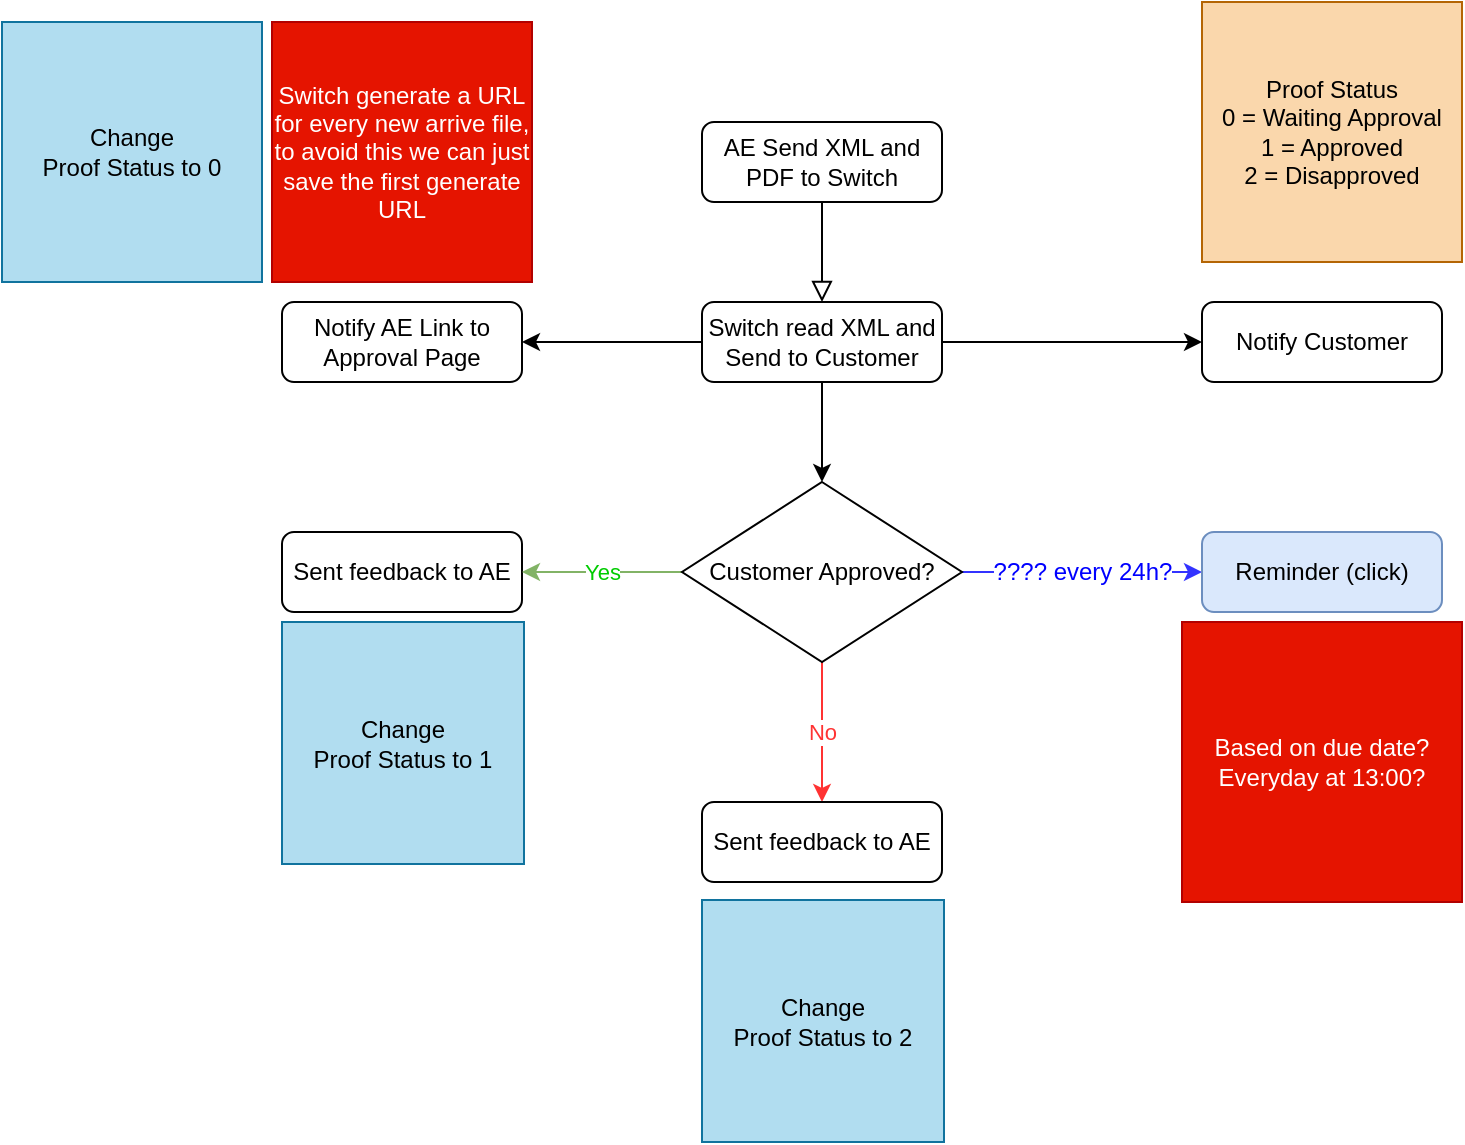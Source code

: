 <mxfile version="12.7.0" type="github" pages="2"><diagram id="C5RBs43oDa-KdzZeNtuy" name="Main"><mxGraphModel dx="1186" dy="692" grid="1" gridSize="10" guides="1" tooltips="1" connect="1" arrows="1" fold="1" page="1" pageScale="1" pageWidth="827" pageHeight="1169" math="0" shadow="0"><root><mxCell id="WIyWlLk6GJQsqaUBKTNV-0"/><mxCell id="WIyWlLk6GJQsqaUBKTNV-1" parent="WIyWlLk6GJQsqaUBKTNV-0"/><mxCell id="WIyWlLk6GJQsqaUBKTNV-2" value="" style="rounded=0;html=1;jettySize=auto;orthogonalLoop=1;fontSize=11;endArrow=block;endFill=0;endSize=8;strokeWidth=1;shadow=0;labelBackgroundColor=none;edgeStyle=orthogonalEdgeStyle;" parent="WIyWlLk6GJQsqaUBKTNV-1" source="WIyWlLk6GJQsqaUBKTNV-3" edge="1"><mxGeometry relative="1" as="geometry"><mxPoint x="470" y="170" as="targetPoint"/></mxGeometry></mxCell><mxCell id="WIyWlLk6GJQsqaUBKTNV-3" value="AE Send XML and PDF to Switch" style="rounded=1;whiteSpace=wrap;html=1;fontSize=12;glass=0;strokeWidth=1;shadow=0;" parent="WIyWlLk6GJQsqaUBKTNV-1" vertex="1"><mxGeometry x="410" y="80" width="120" height="40" as="geometry"/></mxCell><mxCell id="WIyWlLk6GJQsqaUBKTNV-7" value="Notify Customer" style="rounded=1;whiteSpace=wrap;html=1;fontSize=12;glass=0;strokeWidth=1;shadow=0;" parent="WIyWlLk6GJQsqaUBKTNV-1" vertex="1"><mxGeometry x="660" y="170" width="120" height="40" as="geometry"/></mxCell><mxCell id="uWSer1AJ0ImSBiUL0q7h-3" value="" style="edgeStyle=orthogonalEdgeStyle;rounded=0;orthogonalLoop=1;jettySize=auto;html=1;" edge="1" parent="WIyWlLk6GJQsqaUBKTNV-1" source="WIyWlLk6GJQsqaUBKTNV-11" target="uWSer1AJ0ImSBiUL0q7h-2"><mxGeometry relative="1" as="geometry"/></mxCell><mxCell id="uWSer1AJ0ImSBiUL0q7h-4" value="" style="edgeStyle=orthogonalEdgeStyle;rounded=0;orthogonalLoop=1;jettySize=auto;html=1;" edge="1" parent="WIyWlLk6GJQsqaUBKTNV-1" source="WIyWlLk6GJQsqaUBKTNV-11" target="WIyWlLk6GJQsqaUBKTNV-7"><mxGeometry relative="1" as="geometry"/></mxCell><mxCell id="Xxefu0JottPl1oZk4XYx-6" value="" style="edgeStyle=orthogonalEdgeStyle;rounded=0;orthogonalLoop=1;jettySize=auto;html=1;strokeColor=#000000;fontColor=#0000FF;fillColor=#eeeeee;" edge="1" parent="WIyWlLk6GJQsqaUBKTNV-1" source="WIyWlLk6GJQsqaUBKTNV-11" target="Xxefu0JottPl1oZk4XYx-5"><mxGeometry relative="1" as="geometry"/></mxCell><mxCell id="WIyWlLk6GJQsqaUBKTNV-11" value="Switch read XML and Send to Customer" style="rounded=1;whiteSpace=wrap;html=1;fontSize=12;glass=0;strokeWidth=1;shadow=0;" parent="WIyWlLk6GJQsqaUBKTNV-1" vertex="1"><mxGeometry x="410" y="170" width="120" height="40" as="geometry"/></mxCell><UserObject label="Notify AE Link to Approval Page" tooltip="" id="Xxefu0JottPl1oZk4XYx-5"><mxCell style="rounded=1;whiteSpace=wrap;html=1;fontSize=12;glass=0;strokeWidth=1;shadow=0;" vertex="1" parent="WIyWlLk6GJQsqaUBKTNV-1"><mxGeometry x="200" y="170" width="120" height="40" as="geometry"/></mxCell></UserObject><mxCell id="WIyWlLk6GJQsqaUBKTNV-12" value="Sent feedback to AE" style="rounded=1;whiteSpace=wrap;html=1;fontSize=12;glass=0;strokeWidth=1;shadow=0;" parent="WIyWlLk6GJQsqaUBKTNV-1" vertex="1"><mxGeometry x="200" y="285" width="120" height="40" as="geometry"/></mxCell><mxCell id="uWSer1AJ0ImSBiUL0q7h-5" value="Yes" style="edgeStyle=orthogonalEdgeStyle;rounded=0;orthogonalLoop=1;jettySize=auto;html=1;fillColor=#d5e8d4;strokeColor=#82b366;fontColor=#00CC00;" edge="1" parent="WIyWlLk6GJQsqaUBKTNV-1" source="uWSer1AJ0ImSBiUL0q7h-2" target="WIyWlLk6GJQsqaUBKTNV-12"><mxGeometry relative="1" as="geometry"/></mxCell><mxCell id="uWSer1AJ0ImSBiUL0q7h-9" value="No" style="edgeStyle=orthogonalEdgeStyle;rounded=0;orthogonalLoop=1;jettySize=auto;html=1;fillColor=#f8cecc;strokeColor=#FF3333;fontColor=#FF3333;" edge="1" parent="WIyWlLk6GJQsqaUBKTNV-1" source="uWSer1AJ0ImSBiUL0q7h-2" target="uWSer1AJ0ImSBiUL0q7h-8"><mxGeometry relative="1" as="geometry"/></mxCell><mxCell id="uWSer1AJ0ImSBiUL0q7h-12" value="" style="edgeStyle=orthogonalEdgeStyle;rounded=0;orthogonalLoop=1;jettySize=auto;html=1;fillColor=#dae8fc;strokeColor=#3333FF;" edge="1" parent="WIyWlLk6GJQsqaUBKTNV-1" source="uWSer1AJ0ImSBiUL0q7h-2" target="uWSer1AJ0ImSBiUL0q7h-11"><mxGeometry relative="1" as="geometry"/></mxCell><mxCell id="Xxefu0JottPl1oZk4XYx-1" value="???? every 24h?" style="text;html=1;align=center;verticalAlign=middle;resizable=0;points=[];labelBackgroundColor=#ffffff;fontColor=#0000FF;" vertex="1" connectable="0" parent="uWSer1AJ0ImSBiUL0q7h-12"><mxGeometry x="-0.1" relative="1" as="geometry"><mxPoint x="6" as="offset"/></mxGeometry></mxCell><mxCell id="uWSer1AJ0ImSBiUL0q7h-2" value="Customer Approved?" style="rhombus;whiteSpace=wrap;html=1;" vertex="1" parent="WIyWlLk6GJQsqaUBKTNV-1"><mxGeometry x="400" y="260" width="140" height="90" as="geometry"/></mxCell><mxCell id="uWSer1AJ0ImSBiUL0q7h-8" value="Sent feedback to AE" style="rounded=1;whiteSpace=wrap;html=1;fontSize=12;glass=0;strokeWidth=1;shadow=0;" vertex="1" parent="WIyWlLk6GJQsqaUBKTNV-1"><mxGeometry x="410" y="420" width="120" height="40" as="geometry"/></mxCell><UserObject label="Reminder (click)" link="data:page/id,1A8sh7H0N0nS8Z2gxnAN" id="uWSer1AJ0ImSBiUL0q7h-11"><mxCell style="rounded=1;whiteSpace=wrap;html=1;fontSize=12;glass=0;strokeWidth=1;shadow=0;fillColor=#dae8fc;strokeColor=#6c8ebf;" vertex="1" parent="WIyWlLk6GJQsqaUBKTNV-1"><mxGeometry x="660" y="285" width="120" height="40" as="geometry"/></mxCell></UserObject><mxCell id="ayAcpowjnV3twmnBQ4KI-0" value="Based on due date?&lt;br&gt;Everyday at 13:00?" style="whiteSpace=wrap;html=1;aspect=fixed;fontColor=#ffffff;fillColor=#e51400;strokeColor=#B20000;" vertex="1" parent="WIyWlLk6GJQsqaUBKTNV-1"><mxGeometry x="650" y="330" width="140" height="140" as="geometry"/></mxCell><mxCell id="ayAcpowjnV3twmnBQ4KI-1" value="Switch generate a URL for every new arrive file, to avoid this we can just save the first generate URL" style="whiteSpace=wrap;html=1;aspect=fixed;fontColor=#ffffff;fillColor=#e51400;strokeColor=#B20000;" vertex="1" parent="WIyWlLk6GJQsqaUBKTNV-1"><mxGeometry x="195" y="30" width="130" height="130" as="geometry"/></mxCell><mxCell id="ayAcpowjnV3twmnBQ4KI-4" value="Change &lt;br&gt;Proof Status to 2" style="whiteSpace=wrap;html=1;aspect=fixed;fillColor=#b1ddf0;strokeColor=#10739e;" vertex="1" parent="WIyWlLk6GJQsqaUBKTNV-1"><mxGeometry x="410" y="469" width="121" height="121" as="geometry"/></mxCell><mxCell id="ayAcpowjnV3twmnBQ4KI-5" value="Change &lt;br&gt;Proof Status to 0" style="whiteSpace=wrap;html=1;aspect=fixed;fillColor=#b1ddf0;strokeColor=#10739e;" vertex="1" parent="WIyWlLk6GJQsqaUBKTNV-1"><mxGeometry x="60" y="30" width="130" height="130" as="geometry"/></mxCell><mxCell id="ayAcpowjnV3twmnBQ4KI-6" value="Change &lt;br&gt;Proof Status to 1&lt;br&gt;" style="whiteSpace=wrap;html=1;aspect=fixed;fillColor=#b1ddf0;strokeColor=#10739e;" vertex="1" parent="WIyWlLk6GJQsqaUBKTNV-1"><mxGeometry x="200" y="330" width="121" height="121" as="geometry"/></mxCell><mxCell id="ayAcpowjnV3twmnBQ4KI-8" value="Proof Status&lt;br&gt;0 = Waiting Approval&lt;br&gt;1 = Approved&lt;br&gt;2 = Disapproved" style="whiteSpace=wrap;html=1;aspect=fixed;fillColor=#fad7ac;strokeColor=#b46504;" vertex="1" parent="WIyWlLk6GJQsqaUBKTNV-1"><mxGeometry x="660" y="20" width="130" height="130" as="geometry"/></mxCell></root></mxGraphModel></diagram><diagram id="1A8sh7H0N0nS8Z2gxnAN" name="Reminder"><mxGraphModel dx="1186" dy="692" grid="1" gridSize="10" guides="1" tooltips="1" connect="1" arrows="1" fold="1" page="1" pageScale="1" pageWidth="850" pageHeight="1100" math="0" shadow="0"><root><mxCell id="VVDg7964WISqAHS9_tG6-0"/><mxCell id="VVDg7964WISqAHS9_tG6-1" parent="VVDg7964WISqAHS9_tG6-0"/><mxCell id="SgDweYhR4QqB-MHrO8yk-2" value="" style="edgeStyle=orthogonalEdgeStyle;rounded=0;orthogonalLoop=1;jettySize=auto;html=1;strokeColor=#000000;fontColor=#0000FF;" edge="1" parent="VVDg7964WISqAHS9_tG6-1" source="SgDweYhR4QqB-MHrO8yk-0" target="SgDweYhR4QqB-MHrO8yk-1"><mxGeometry relative="1" as="geometry"/></mxCell><mxCell id="SgDweYhR4QqB-MHrO8yk-0" value="Trigger" style="rounded=1;whiteSpace=wrap;html=1;fontSize=12;glass=0;strokeWidth=1;shadow=0;" vertex="1" parent="VVDg7964WISqAHS9_tG6-1"><mxGeometry x="100" y="220" width="120" height="40" as="geometry"/></mxCell><mxCell id="SgDweYhR4QqB-MHrO8yk-6" value="" style="edgeStyle=orthogonalEdgeStyle;rounded=0;orthogonalLoop=1;jettySize=auto;html=1;strokeColor=#000000;fontColor=#000000;" edge="1" parent="VVDg7964WISqAHS9_tG6-1" source="SgDweYhR4QqB-MHrO8yk-1" target="SgDweYhR4QqB-MHrO8yk-5"><mxGeometry relative="1" as="geometry"/></mxCell><mxCell id="SgDweYhR4QqB-MHrO8yk-1" value="AE send&amp;nbsp; to Switch" style="rounded=1;whiteSpace=wrap;html=1;fontSize=12;glass=0;strokeWidth=1;shadow=0;" vertex="1" parent="VVDg7964WISqAHS9_tG6-1"><mxGeometry x="280" y="220" width="120" height="40" as="geometry"/></mxCell><mxCell id="SgDweYhR4QqB-MHrO8yk-5" value="Switch Notify Customer" style="rounded=1;whiteSpace=wrap;html=1;fontSize=12;glass=0;strokeWidth=1;shadow=0;" vertex="1" parent="VVDg7964WISqAHS9_tG6-1"><mxGeometry x="450" y="220" width="120" height="40" as="geometry"/></mxCell><mxCell id="SgDweYhR4QqB-MHrO8yk-4" value="AE Send:&lt;br&gt;URL&lt;br&gt;JOB&lt;br&gt;EMAIL" style="rounded=0;whiteSpace=wrap;html=1;fontColor=#000000;" vertex="1" parent="VVDg7964WISqAHS9_tG6-1"><mxGeometry x="280" y="270" width="120" height="60" as="geometry"/></mxCell></root></mxGraphModel></diagram></mxfile>